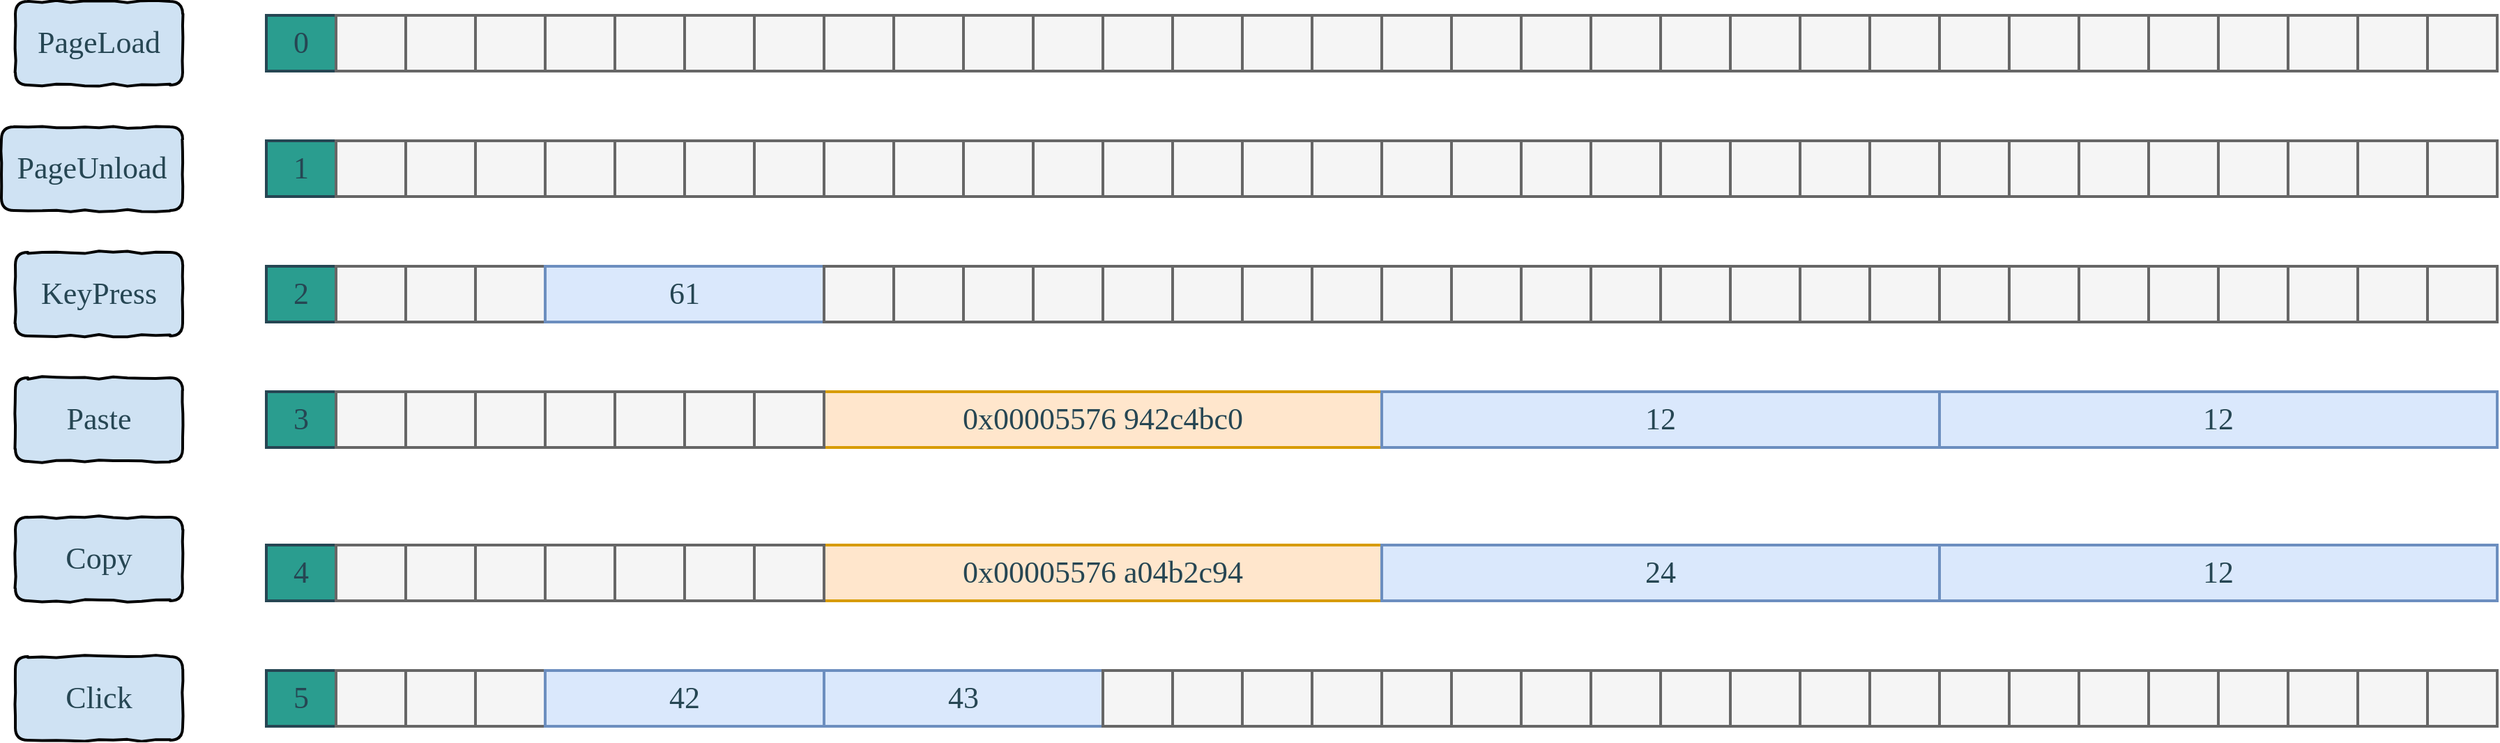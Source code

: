 <mxfile version="24.2.5" type="device">
  <diagram name="Page-1" id="XowFCG3Ka7jEHskfLVU-">
    <mxGraphModel dx="2049" dy="1193" grid="1" gridSize="10" guides="1" tooltips="1" connect="1" arrows="1" fold="1" page="1" pageScale="1" pageWidth="850" pageHeight="1100" math="0" shadow="0">
      <root>
        <mxCell id="0" />
        <mxCell id="1" parent="0" />
        <mxCell id="vUPf7nipqJu-CM0d_MJs-1" value="PageLoad" style="rounded=1;whiteSpace=wrap;html=1;shadow=0;strokeColor=default;strokeWidth=2;fontFamily=Ubuntu;fontSize=22;fontColor=#264653;fontStyle=0;fillColor=#CFE2F3;comic=1;" parent="1" vertex="1">
          <mxGeometry x="150" y="220" width="120" height="60" as="geometry" />
        </mxCell>
        <mxCell id="vUPf7nipqJu-CM0d_MJs-2" value="PageUnload" style="rounded=1;whiteSpace=wrap;html=1;shadow=0;strokeColor=default;strokeWidth=2;fontFamily=Ubuntu;fontSize=22;fontColor=#264653;fontStyle=0;fillColor=#CFE2F3;comic=1;" parent="1" vertex="1">
          <mxGeometry x="140" y="310" width="130" height="60" as="geometry" />
        </mxCell>
        <mxCell id="vUPf7nipqJu-CM0d_MJs-4" value="KeyPress" style="rounded=1;whiteSpace=wrap;html=1;shadow=0;strokeColor=default;strokeWidth=2;fontFamily=Ubuntu;fontSize=22;fontColor=#264653;fontStyle=0;fillColor=#CFE2F3;comic=1;" parent="1" vertex="1">
          <mxGeometry x="150" y="400" width="120" height="60" as="geometry" />
        </mxCell>
        <mxCell id="PiwZXt4cNnozb1wIIHgG-2" value="Click" style="rounded=1;whiteSpace=wrap;html=1;shadow=0;strokeColor=default;strokeWidth=2;fontFamily=Ubuntu;fontSize=22;fontColor=#264653;fontStyle=0;fillColor=#CFE2F3;comic=1;" parent="1" vertex="1">
          <mxGeometry x="150" y="690" width="120" height="60" as="geometry" />
        </mxCell>
        <mxCell id="PiwZXt4cNnozb1wIIHgG-8" value="" style="group" parent="1" vertex="1" connectable="0">
          <mxGeometry x="330" y="230" width="200" height="40" as="geometry" />
        </mxCell>
        <mxCell id="vUPf7nipqJu-CM0d_MJs-5" value="0" style="rounded=0;whiteSpace=wrap;html=1;shadow=0;strokeColor=#264653;strokeWidth=2;fontFamily=Ubuntu;fontSize=22;fontColor=#264653;fontStyle=0;fillColor=#2a9d8f;comic=0;" parent="PiwZXt4cNnozb1wIIHgG-8" vertex="1">
          <mxGeometry width="50" height="40" as="geometry" />
        </mxCell>
        <mxCell id="PiwZXt4cNnozb1wIIHgG-5" value="" style="rounded=0;whiteSpace=wrap;html=1;shadow=0;strokeColor=#666666;strokeWidth=2;fontFamily=Ubuntu;fontSize=22;fontColor=#333333;fontStyle=0;fillColor=#f5f5f5;comic=0;" parent="PiwZXt4cNnozb1wIIHgG-8" vertex="1">
          <mxGeometry x="50" width="50" height="40" as="geometry" />
        </mxCell>
        <mxCell id="PiwZXt4cNnozb1wIIHgG-6" value="" style="rounded=0;whiteSpace=wrap;html=1;shadow=0;strokeColor=#666666;strokeWidth=2;fontFamily=Ubuntu;fontSize=22;fontColor=#333333;fontStyle=0;fillColor=#f5f5f5;comic=0;" parent="PiwZXt4cNnozb1wIIHgG-8" vertex="1">
          <mxGeometry x="100" width="50" height="40" as="geometry" />
        </mxCell>
        <mxCell id="PiwZXt4cNnozb1wIIHgG-7" value="" style="rounded=0;whiteSpace=wrap;html=1;shadow=0;strokeColor=#666666;strokeWidth=2;fontFamily=Ubuntu;fontSize=22;fontColor=#333333;fontStyle=0;fillColor=#f5f5f5;comic=0;" parent="PiwZXt4cNnozb1wIIHgG-8" vertex="1">
          <mxGeometry x="150" width="50" height="40" as="geometry" />
        </mxCell>
        <mxCell id="PiwZXt4cNnozb1wIIHgG-10" value="" style="group" parent="1" vertex="1" connectable="0">
          <mxGeometry x="330" y="320" width="200" height="40" as="geometry" />
        </mxCell>
        <mxCell id="PiwZXt4cNnozb1wIIHgG-11" value="1" style="rounded=0;whiteSpace=wrap;html=1;shadow=0;strokeColor=#264653;strokeWidth=2;fontFamily=Ubuntu;fontSize=22;fontColor=#264653;fontStyle=0;fillColor=#2a9d8f;comic=0;" parent="PiwZXt4cNnozb1wIIHgG-10" vertex="1">
          <mxGeometry width="50" height="40" as="geometry" />
        </mxCell>
        <mxCell id="PiwZXt4cNnozb1wIIHgG-12" value="" style="rounded=0;whiteSpace=wrap;html=1;shadow=0;strokeColor=#666666;strokeWidth=2;fontFamily=Ubuntu;fontSize=22;fontColor=#333333;fontStyle=0;fillColor=#f5f5f5;comic=0;" parent="PiwZXt4cNnozb1wIIHgG-10" vertex="1">
          <mxGeometry x="50" width="50" height="40" as="geometry" />
        </mxCell>
        <mxCell id="PiwZXt4cNnozb1wIIHgG-13" value="" style="rounded=0;whiteSpace=wrap;html=1;shadow=0;strokeColor=#666666;strokeWidth=2;fontFamily=Ubuntu;fontSize=22;fontColor=#333333;fontStyle=0;fillColor=#f5f5f5;comic=0;" parent="PiwZXt4cNnozb1wIIHgG-10" vertex="1">
          <mxGeometry x="100" width="50" height="40" as="geometry" />
        </mxCell>
        <mxCell id="PiwZXt4cNnozb1wIIHgG-14" value="" style="rounded=0;whiteSpace=wrap;html=1;shadow=0;strokeColor=#666666;strokeWidth=2;fontFamily=Ubuntu;fontSize=22;fontColor=#333333;fontStyle=0;fillColor=#f5f5f5;comic=0;" parent="PiwZXt4cNnozb1wIIHgG-10" vertex="1">
          <mxGeometry x="150" width="50" height="40" as="geometry" />
        </mxCell>
        <mxCell id="PiwZXt4cNnozb1wIIHgG-15" value="" style="group" parent="1" vertex="1" connectable="0">
          <mxGeometry x="330" y="410" width="200" height="40" as="geometry" />
        </mxCell>
        <mxCell id="PiwZXt4cNnozb1wIIHgG-16" value="2" style="rounded=0;whiteSpace=wrap;html=1;shadow=0;strokeColor=#264653;strokeWidth=2;fontFamily=Ubuntu;fontSize=22;fontColor=#264653;fontStyle=0;fillColor=#2a9d8f;comic=0;" parent="PiwZXt4cNnozb1wIIHgG-15" vertex="1">
          <mxGeometry width="50" height="40" as="geometry" />
        </mxCell>
        <mxCell id="PiwZXt4cNnozb1wIIHgG-17" value="" style="rounded=0;whiteSpace=wrap;html=1;shadow=0;strokeColor=#666666;strokeWidth=2;fontFamily=Ubuntu;fontSize=22;fontColor=#333333;fontStyle=0;fillColor=#f5f5f5;comic=0;" parent="PiwZXt4cNnozb1wIIHgG-15" vertex="1">
          <mxGeometry x="50" width="50" height="40" as="geometry" />
        </mxCell>
        <mxCell id="PiwZXt4cNnozb1wIIHgG-18" value="" style="rounded=0;whiteSpace=wrap;html=1;shadow=0;strokeColor=#666666;strokeWidth=2;fontFamily=Ubuntu;fontSize=22;fontColor=#333333;fontStyle=0;fillColor=#f5f5f5;comic=0;" parent="PiwZXt4cNnozb1wIIHgG-15" vertex="1">
          <mxGeometry x="100" width="50" height="40" as="geometry" />
        </mxCell>
        <mxCell id="PiwZXt4cNnozb1wIIHgG-19" value="" style="rounded=0;whiteSpace=wrap;html=1;shadow=0;strokeColor=#666666;strokeWidth=2;fontFamily=Ubuntu;fontSize=22;fontColor=#333333;fontStyle=0;fillColor=#f5f5f5;comic=0;" parent="PiwZXt4cNnozb1wIIHgG-15" vertex="1">
          <mxGeometry x="150" width="50" height="40" as="geometry" />
        </mxCell>
        <mxCell id="PiwZXt4cNnozb1wIIHgG-41" value="" style="group" parent="1" vertex="1" connectable="0">
          <mxGeometry x="730" y="230" width="200" height="40" as="geometry" />
        </mxCell>
        <mxCell id="PiwZXt4cNnozb1wIIHgG-42" value="" style="rounded=0;whiteSpace=wrap;html=1;shadow=0;strokeColor=#666666;strokeWidth=2;fontFamily=Ubuntu;fontSize=22;fontColor=#333333;fontStyle=0;fillColor=#f5f5f5;comic=0;" parent="PiwZXt4cNnozb1wIIHgG-41" vertex="1">
          <mxGeometry x="50" width="50" height="40" as="geometry" />
        </mxCell>
        <mxCell id="PiwZXt4cNnozb1wIIHgG-43" value="" style="rounded=0;whiteSpace=wrap;html=1;shadow=0;strokeColor=#666666;strokeWidth=2;fontFamily=Ubuntu;fontSize=22;fontColor=#333333;fontStyle=0;fillColor=#f5f5f5;comic=0;" parent="PiwZXt4cNnozb1wIIHgG-41" vertex="1">
          <mxGeometry x="100" width="50" height="40" as="geometry" />
        </mxCell>
        <mxCell id="PiwZXt4cNnozb1wIIHgG-44" value="" style="rounded=0;whiteSpace=wrap;html=1;shadow=0;strokeColor=#666666;strokeWidth=2;fontFamily=Ubuntu;fontSize=22;fontColor=#333333;fontStyle=0;fillColor=#f5f5f5;comic=0;" parent="PiwZXt4cNnozb1wIIHgG-41" vertex="1">
          <mxGeometry x="150" width="50" height="40" as="geometry" />
        </mxCell>
        <mxCell id="PiwZXt4cNnozb1wIIHgG-45" value="" style="rounded=0;whiteSpace=wrap;html=1;shadow=0;strokeColor=#666666;strokeWidth=2;fontFamily=Ubuntu;fontSize=22;fontColor=#333333;fontStyle=0;fillColor=#f5f5f5;comic=0;" parent="PiwZXt4cNnozb1wIIHgG-41" vertex="1">
          <mxGeometry width="50" height="40" as="geometry" />
        </mxCell>
        <mxCell id="PiwZXt4cNnozb1wIIHgG-51" value="" style="group" parent="1" vertex="1" connectable="0">
          <mxGeometry x="730" y="320" width="200" height="40" as="geometry" />
        </mxCell>
        <mxCell id="PiwZXt4cNnozb1wIIHgG-52" value="" style="rounded=0;whiteSpace=wrap;html=1;shadow=0;strokeColor=#666666;strokeWidth=2;fontFamily=Ubuntu;fontSize=22;fontColor=#333333;fontStyle=0;fillColor=#f5f5f5;comic=0;" parent="PiwZXt4cNnozb1wIIHgG-51" vertex="1">
          <mxGeometry x="50" width="50" height="40" as="geometry" />
        </mxCell>
        <mxCell id="PiwZXt4cNnozb1wIIHgG-53" value="" style="rounded=0;whiteSpace=wrap;html=1;shadow=0;strokeColor=#666666;strokeWidth=2;fontFamily=Ubuntu;fontSize=22;fontColor=#333333;fontStyle=0;fillColor=#f5f5f5;comic=0;" parent="PiwZXt4cNnozb1wIIHgG-51" vertex="1">
          <mxGeometry x="100" width="50" height="40" as="geometry" />
        </mxCell>
        <mxCell id="PiwZXt4cNnozb1wIIHgG-54" value="" style="rounded=0;whiteSpace=wrap;html=1;shadow=0;strokeColor=#666666;strokeWidth=2;fontFamily=Ubuntu;fontSize=22;fontColor=#333333;fontStyle=0;fillColor=#f5f5f5;comic=0;" parent="PiwZXt4cNnozb1wIIHgG-51" vertex="1">
          <mxGeometry x="150" width="50" height="40" as="geometry" />
        </mxCell>
        <mxCell id="PiwZXt4cNnozb1wIIHgG-55" value="" style="rounded=0;whiteSpace=wrap;html=1;shadow=0;strokeColor=#666666;strokeWidth=2;fontFamily=Ubuntu;fontSize=22;fontColor=#333333;fontStyle=0;fillColor=#f5f5f5;comic=0;" parent="PiwZXt4cNnozb1wIIHgG-51" vertex="1">
          <mxGeometry width="50" height="40" as="geometry" />
        </mxCell>
        <mxCell id="PiwZXt4cNnozb1wIIHgG-73" value="" style="group" parent="1" vertex="1" connectable="0">
          <mxGeometry x="330" y="700" width="200" height="40" as="geometry" />
        </mxCell>
        <mxCell id="PiwZXt4cNnozb1wIIHgG-74" value="5" style="rounded=0;whiteSpace=wrap;html=1;shadow=0;strokeColor=#264653;strokeWidth=2;fontFamily=Ubuntu;fontSize=22;fontColor=#264653;fontStyle=0;fillColor=#2a9d8f;comic=0;" parent="PiwZXt4cNnozb1wIIHgG-73" vertex="1">
          <mxGeometry width="50" height="40" as="geometry" />
        </mxCell>
        <mxCell id="PiwZXt4cNnozb1wIIHgG-75" value="" style="rounded=0;whiteSpace=wrap;html=1;shadow=0;strokeColor=#666666;strokeWidth=2;fontFamily=Ubuntu;fontSize=22;fontColor=#333333;fontStyle=0;fillColor=#f5f5f5;comic=0;" parent="PiwZXt4cNnozb1wIIHgG-73" vertex="1">
          <mxGeometry x="50" width="50" height="40" as="geometry" />
        </mxCell>
        <mxCell id="PiwZXt4cNnozb1wIIHgG-76" value="" style="rounded=0;whiteSpace=wrap;html=1;shadow=0;strokeColor=#666666;strokeWidth=2;fontFamily=Ubuntu;fontSize=22;fontColor=#333333;fontStyle=0;fillColor=#f5f5f5;comic=0;" parent="PiwZXt4cNnozb1wIIHgG-73" vertex="1">
          <mxGeometry x="100" width="50" height="40" as="geometry" />
        </mxCell>
        <mxCell id="PiwZXt4cNnozb1wIIHgG-77" value="" style="rounded=0;whiteSpace=wrap;html=1;shadow=0;strokeColor=#666666;strokeWidth=2;fontFamily=Ubuntu;fontSize=22;fontColor=#333333;fontStyle=0;fillColor=#f5f5f5;comic=0;" parent="PiwZXt4cNnozb1wIIHgG-73" vertex="1">
          <mxGeometry x="150" width="50" height="40" as="geometry" />
        </mxCell>
        <mxCell id="PiwZXt4cNnozb1wIIHgG-95" value="61" style="rounded=0;whiteSpace=wrap;html=1;shadow=0;strokeColor=#6c8ebf;strokeWidth=2;fontFamily=Ubuntu;fontSize=22;fontColor=#264653;fontStyle=0;fillColor=#dae8fc;comic=0;" parent="1" vertex="1">
          <mxGeometry x="530" y="410" width="200" height="40" as="geometry" />
        </mxCell>
        <mxCell id="PiwZXt4cNnozb1wIIHgG-99" value="42" style="rounded=0;whiteSpace=wrap;html=1;shadow=0;strokeColor=#6c8ebf;strokeWidth=2;fontFamily=Ubuntu;fontSize=22;fontColor=#264653;fontStyle=0;fillColor=#dae8fc;comic=0;" parent="1" vertex="1">
          <mxGeometry x="530" y="700" width="200" height="40" as="geometry" />
        </mxCell>
        <mxCell id="PiwZXt4cNnozb1wIIHgG-101" value="43" style="rounded=0;whiteSpace=wrap;html=1;shadow=0;strokeColor=#6c8ebf;strokeWidth=2;fontFamily=Ubuntu;fontSize=22;fontColor=#264653;fontStyle=0;fillColor=#dae8fc;comic=0;" parent="1" vertex="1">
          <mxGeometry x="730" y="700" width="200" height="40" as="geometry" />
        </mxCell>
        <mxCell id="x3D--EsQKDo731koyJ-O-1" value="Paste" style="rounded=1;whiteSpace=wrap;html=1;shadow=0;strokeColor=default;strokeWidth=2;fontFamily=Ubuntu;fontSize=22;fontColor=#264653;fontStyle=0;fillColor=#CFE2F3;comic=1;" parent="1" vertex="1">
          <mxGeometry x="150" y="490" width="120" height="60" as="geometry" />
        </mxCell>
        <mxCell id="NgqLDLgxcCzB81dorVKN-1" value="" style="group" parent="1" vertex="1" connectable="0">
          <mxGeometry x="930" y="230" width="200" height="40" as="geometry" />
        </mxCell>
        <mxCell id="NgqLDLgxcCzB81dorVKN-2" value="" style="rounded=0;whiteSpace=wrap;html=1;shadow=0;strokeColor=#666666;strokeWidth=2;fontFamily=Ubuntu;fontSize=22;fontColor=#333333;fontStyle=0;fillColor=#f5f5f5;comic=0;" parent="NgqLDLgxcCzB81dorVKN-1" vertex="1">
          <mxGeometry x="50" width="50" height="40" as="geometry" />
        </mxCell>
        <mxCell id="NgqLDLgxcCzB81dorVKN-3" value="" style="rounded=0;whiteSpace=wrap;html=1;shadow=0;strokeColor=#666666;strokeWidth=2;fontFamily=Ubuntu;fontSize=22;fontColor=#333333;fontStyle=0;fillColor=#f5f5f5;comic=0;" parent="NgqLDLgxcCzB81dorVKN-1" vertex="1">
          <mxGeometry x="100" width="50" height="40" as="geometry" />
        </mxCell>
        <mxCell id="NgqLDLgxcCzB81dorVKN-4" value="" style="rounded=0;whiteSpace=wrap;html=1;shadow=0;strokeColor=#666666;strokeWidth=2;fontFamily=Ubuntu;fontSize=22;fontColor=#333333;fontStyle=0;fillColor=#f5f5f5;comic=0;" parent="NgqLDLgxcCzB81dorVKN-1" vertex="1">
          <mxGeometry x="150" width="50" height="40" as="geometry" />
        </mxCell>
        <mxCell id="NgqLDLgxcCzB81dorVKN-5" value="" style="rounded=0;whiteSpace=wrap;html=1;shadow=0;strokeColor=#666666;strokeWidth=2;fontFamily=Ubuntu;fontSize=22;fontColor=#333333;fontStyle=0;fillColor=#f5f5f5;comic=0;" parent="NgqLDLgxcCzB81dorVKN-1" vertex="1">
          <mxGeometry width="50" height="40" as="geometry" />
        </mxCell>
        <mxCell id="NgqLDLgxcCzB81dorVKN-6" value="" style="group" parent="1" vertex="1" connectable="0">
          <mxGeometry x="930" y="320" width="200" height="40" as="geometry" />
        </mxCell>
        <mxCell id="NgqLDLgxcCzB81dorVKN-7" value="" style="rounded=0;whiteSpace=wrap;html=1;shadow=0;strokeColor=#666666;strokeWidth=2;fontFamily=Ubuntu;fontSize=22;fontColor=#333333;fontStyle=0;fillColor=#f5f5f5;comic=0;" parent="NgqLDLgxcCzB81dorVKN-6" vertex="1">
          <mxGeometry x="50" width="50" height="40" as="geometry" />
        </mxCell>
        <mxCell id="NgqLDLgxcCzB81dorVKN-8" value="" style="rounded=0;whiteSpace=wrap;html=1;shadow=0;strokeColor=#666666;strokeWidth=2;fontFamily=Ubuntu;fontSize=22;fontColor=#333333;fontStyle=0;fillColor=#f5f5f5;comic=0;" parent="NgqLDLgxcCzB81dorVKN-6" vertex="1">
          <mxGeometry x="100" width="50" height="40" as="geometry" />
        </mxCell>
        <mxCell id="NgqLDLgxcCzB81dorVKN-9" value="" style="rounded=0;whiteSpace=wrap;html=1;shadow=0;strokeColor=#666666;strokeWidth=2;fontFamily=Ubuntu;fontSize=22;fontColor=#333333;fontStyle=0;fillColor=#f5f5f5;comic=0;" parent="NgqLDLgxcCzB81dorVKN-6" vertex="1">
          <mxGeometry x="150" width="50" height="40" as="geometry" />
        </mxCell>
        <mxCell id="NgqLDLgxcCzB81dorVKN-10" value="" style="rounded=0;whiteSpace=wrap;html=1;shadow=0;strokeColor=#666666;strokeWidth=2;fontFamily=Ubuntu;fontSize=22;fontColor=#333333;fontStyle=0;fillColor=#f5f5f5;comic=0;" parent="NgqLDLgxcCzB81dorVKN-6" vertex="1">
          <mxGeometry width="50" height="40" as="geometry" />
        </mxCell>
        <mxCell id="NgqLDLgxcCzB81dorVKN-11" value="" style="group" parent="1" vertex="1" connectable="0">
          <mxGeometry x="930" y="700" width="200" height="40" as="geometry" />
        </mxCell>
        <mxCell id="NgqLDLgxcCzB81dorVKN-12" value="" style="rounded=0;whiteSpace=wrap;html=1;shadow=0;strokeColor=#666666;strokeWidth=2;fontFamily=Ubuntu;fontSize=22;fontColor=#333333;fontStyle=0;fillColor=#f5f5f5;comic=0;" parent="NgqLDLgxcCzB81dorVKN-11" vertex="1">
          <mxGeometry x="50" width="50" height="40" as="geometry" />
        </mxCell>
        <mxCell id="NgqLDLgxcCzB81dorVKN-13" value="" style="rounded=0;whiteSpace=wrap;html=1;shadow=0;strokeColor=#666666;strokeWidth=2;fontFamily=Ubuntu;fontSize=22;fontColor=#333333;fontStyle=0;fillColor=#f5f5f5;comic=0;" parent="NgqLDLgxcCzB81dorVKN-11" vertex="1">
          <mxGeometry x="100" width="50" height="40" as="geometry" />
        </mxCell>
        <mxCell id="NgqLDLgxcCzB81dorVKN-14" value="" style="rounded=0;whiteSpace=wrap;html=1;shadow=0;strokeColor=#666666;strokeWidth=2;fontFamily=Ubuntu;fontSize=22;fontColor=#333333;fontStyle=0;fillColor=#f5f5f5;comic=0;" parent="NgqLDLgxcCzB81dorVKN-11" vertex="1">
          <mxGeometry x="150" width="50" height="40" as="geometry" />
        </mxCell>
        <mxCell id="NgqLDLgxcCzB81dorVKN-15" value="" style="rounded=0;whiteSpace=wrap;html=1;shadow=0;strokeColor=#666666;strokeWidth=2;fontFamily=Ubuntu;fontSize=22;fontColor=#333333;fontStyle=0;fillColor=#f5f5f5;comic=0;" parent="NgqLDLgxcCzB81dorVKN-11" vertex="1">
          <mxGeometry width="50" height="40" as="geometry" />
        </mxCell>
        <mxCell id="NgqLDLgxcCzB81dorVKN-22" value="" style="group" parent="1" vertex="1" connectable="0">
          <mxGeometry x="1130" y="410" width="400" height="40" as="geometry" />
        </mxCell>
        <mxCell id="NgqLDLgxcCzB81dorVKN-23" value="" style="group" parent="NgqLDLgxcCzB81dorVKN-22" vertex="1" connectable="0">
          <mxGeometry width="200" height="40" as="geometry" />
        </mxCell>
        <mxCell id="NgqLDLgxcCzB81dorVKN-24" value="" style="rounded=0;whiteSpace=wrap;html=1;shadow=0;strokeColor=#666666;strokeWidth=2;fontFamily=Ubuntu;fontSize=22;fontColor=#333333;fontStyle=0;fillColor=#f5f5f5;comic=0;" parent="NgqLDLgxcCzB81dorVKN-23" vertex="1">
          <mxGeometry x="50" width="50" height="40" as="geometry" />
        </mxCell>
        <mxCell id="NgqLDLgxcCzB81dorVKN-25" value="" style="rounded=0;whiteSpace=wrap;html=1;shadow=0;strokeColor=#666666;strokeWidth=2;fontFamily=Ubuntu;fontSize=22;fontColor=#333333;fontStyle=0;fillColor=#f5f5f5;comic=0;" parent="NgqLDLgxcCzB81dorVKN-23" vertex="1">
          <mxGeometry x="100" width="50" height="40" as="geometry" />
        </mxCell>
        <mxCell id="NgqLDLgxcCzB81dorVKN-26" value="" style="rounded=0;whiteSpace=wrap;html=1;shadow=0;strokeColor=#666666;strokeWidth=2;fontFamily=Ubuntu;fontSize=22;fontColor=#333333;fontStyle=0;fillColor=#f5f5f5;comic=0;" parent="NgqLDLgxcCzB81dorVKN-23" vertex="1">
          <mxGeometry x="150" width="50" height="40" as="geometry" />
        </mxCell>
        <mxCell id="NgqLDLgxcCzB81dorVKN-27" value="" style="rounded=0;whiteSpace=wrap;html=1;shadow=0;strokeColor=#666666;strokeWidth=2;fontFamily=Ubuntu;fontSize=22;fontColor=#333333;fontStyle=0;fillColor=#f5f5f5;comic=0;" parent="NgqLDLgxcCzB81dorVKN-23" vertex="1">
          <mxGeometry width="50" height="40" as="geometry" />
        </mxCell>
        <mxCell id="NgqLDLgxcCzB81dorVKN-28" value="" style="group" parent="NgqLDLgxcCzB81dorVKN-22" vertex="1" connectable="0">
          <mxGeometry x="200" width="200" height="40" as="geometry" />
        </mxCell>
        <mxCell id="NgqLDLgxcCzB81dorVKN-29" value="" style="rounded=0;whiteSpace=wrap;html=1;shadow=0;strokeColor=#666666;strokeWidth=2;fontFamily=Ubuntu;fontSize=22;fontColor=#333333;fontStyle=0;fillColor=#f5f5f5;comic=0;" parent="NgqLDLgxcCzB81dorVKN-28" vertex="1">
          <mxGeometry x="50" width="50" height="40" as="geometry" />
        </mxCell>
        <mxCell id="NgqLDLgxcCzB81dorVKN-30" value="" style="rounded=0;whiteSpace=wrap;html=1;shadow=0;strokeColor=#666666;strokeWidth=2;fontFamily=Ubuntu;fontSize=22;fontColor=#333333;fontStyle=0;fillColor=#f5f5f5;comic=0;" parent="NgqLDLgxcCzB81dorVKN-28" vertex="1">
          <mxGeometry x="100" width="50" height="40" as="geometry" />
        </mxCell>
        <mxCell id="NgqLDLgxcCzB81dorVKN-31" value="" style="rounded=0;whiteSpace=wrap;html=1;shadow=0;strokeColor=#666666;strokeWidth=2;fontFamily=Ubuntu;fontSize=22;fontColor=#333333;fontStyle=0;fillColor=#f5f5f5;comic=0;" parent="NgqLDLgxcCzB81dorVKN-28" vertex="1">
          <mxGeometry x="150" width="50" height="40" as="geometry" />
        </mxCell>
        <mxCell id="NgqLDLgxcCzB81dorVKN-32" value="" style="rounded=0;whiteSpace=wrap;html=1;shadow=0;strokeColor=#666666;strokeWidth=2;fontFamily=Ubuntu;fontSize=22;fontColor=#333333;fontStyle=0;fillColor=#f5f5f5;comic=0;" parent="NgqLDLgxcCzB81dorVKN-28" vertex="1">
          <mxGeometry width="50" height="40" as="geometry" />
        </mxCell>
        <mxCell id="NgqLDLgxcCzB81dorVKN-33" value="" style="group" parent="1" vertex="1" connectable="0">
          <mxGeometry x="1130" y="320" width="400" height="40" as="geometry" />
        </mxCell>
        <mxCell id="NgqLDLgxcCzB81dorVKN-34" value="" style="group" parent="NgqLDLgxcCzB81dorVKN-33" vertex="1" connectable="0">
          <mxGeometry width="200" height="40" as="geometry" />
        </mxCell>
        <mxCell id="NgqLDLgxcCzB81dorVKN-35" value="" style="rounded=0;whiteSpace=wrap;html=1;shadow=0;strokeColor=#666666;strokeWidth=2;fontFamily=Ubuntu;fontSize=22;fontColor=#333333;fontStyle=0;fillColor=#f5f5f5;comic=0;" parent="NgqLDLgxcCzB81dorVKN-34" vertex="1">
          <mxGeometry x="50" width="50" height="40" as="geometry" />
        </mxCell>
        <mxCell id="NgqLDLgxcCzB81dorVKN-36" value="" style="rounded=0;whiteSpace=wrap;html=1;shadow=0;strokeColor=#666666;strokeWidth=2;fontFamily=Ubuntu;fontSize=22;fontColor=#333333;fontStyle=0;fillColor=#f5f5f5;comic=0;" parent="NgqLDLgxcCzB81dorVKN-34" vertex="1">
          <mxGeometry x="100" width="50" height="40" as="geometry" />
        </mxCell>
        <mxCell id="NgqLDLgxcCzB81dorVKN-37" value="" style="rounded=0;whiteSpace=wrap;html=1;shadow=0;strokeColor=#666666;strokeWidth=2;fontFamily=Ubuntu;fontSize=22;fontColor=#333333;fontStyle=0;fillColor=#f5f5f5;comic=0;" parent="NgqLDLgxcCzB81dorVKN-34" vertex="1">
          <mxGeometry x="150" width="50" height="40" as="geometry" />
        </mxCell>
        <mxCell id="NgqLDLgxcCzB81dorVKN-38" value="" style="rounded=0;whiteSpace=wrap;html=1;shadow=0;strokeColor=#666666;strokeWidth=2;fontFamily=Ubuntu;fontSize=22;fontColor=#333333;fontStyle=0;fillColor=#f5f5f5;comic=0;" parent="NgqLDLgxcCzB81dorVKN-34" vertex="1">
          <mxGeometry width="50" height="40" as="geometry" />
        </mxCell>
        <mxCell id="NgqLDLgxcCzB81dorVKN-39" value="" style="group" parent="NgqLDLgxcCzB81dorVKN-33" vertex="1" connectable="0">
          <mxGeometry x="200" width="200" height="40" as="geometry" />
        </mxCell>
        <mxCell id="NgqLDLgxcCzB81dorVKN-40" value="" style="rounded=0;whiteSpace=wrap;html=1;shadow=0;strokeColor=#666666;strokeWidth=2;fontFamily=Ubuntu;fontSize=22;fontColor=#333333;fontStyle=0;fillColor=#f5f5f5;comic=0;" parent="NgqLDLgxcCzB81dorVKN-39" vertex="1">
          <mxGeometry x="50" width="50" height="40" as="geometry" />
        </mxCell>
        <mxCell id="NgqLDLgxcCzB81dorVKN-41" value="" style="rounded=0;whiteSpace=wrap;html=1;shadow=0;strokeColor=#666666;strokeWidth=2;fontFamily=Ubuntu;fontSize=22;fontColor=#333333;fontStyle=0;fillColor=#f5f5f5;comic=0;" parent="NgqLDLgxcCzB81dorVKN-39" vertex="1">
          <mxGeometry x="100" width="50" height="40" as="geometry" />
        </mxCell>
        <mxCell id="NgqLDLgxcCzB81dorVKN-42" value="" style="rounded=0;whiteSpace=wrap;html=1;shadow=0;strokeColor=#666666;strokeWidth=2;fontFamily=Ubuntu;fontSize=22;fontColor=#333333;fontStyle=0;fillColor=#f5f5f5;comic=0;" parent="NgqLDLgxcCzB81dorVKN-39" vertex="1">
          <mxGeometry x="150" width="50" height="40" as="geometry" />
        </mxCell>
        <mxCell id="NgqLDLgxcCzB81dorVKN-43" value="" style="rounded=0;whiteSpace=wrap;html=1;shadow=0;strokeColor=#666666;strokeWidth=2;fontFamily=Ubuntu;fontSize=22;fontColor=#333333;fontStyle=0;fillColor=#f5f5f5;comic=0;" parent="NgqLDLgxcCzB81dorVKN-39" vertex="1">
          <mxGeometry width="50" height="40" as="geometry" />
        </mxCell>
        <mxCell id="NgqLDLgxcCzB81dorVKN-44" value="" style="group" parent="1" vertex="1" connectable="0">
          <mxGeometry x="1130" y="230" width="400" height="40" as="geometry" />
        </mxCell>
        <mxCell id="NgqLDLgxcCzB81dorVKN-45" value="" style="group" parent="NgqLDLgxcCzB81dorVKN-44" vertex="1" connectable="0">
          <mxGeometry width="200" height="40" as="geometry" />
        </mxCell>
        <mxCell id="NgqLDLgxcCzB81dorVKN-46" value="" style="rounded=0;whiteSpace=wrap;html=1;shadow=0;strokeColor=#666666;strokeWidth=2;fontFamily=Ubuntu;fontSize=22;fontColor=#333333;fontStyle=0;fillColor=#f5f5f5;comic=0;" parent="NgqLDLgxcCzB81dorVKN-45" vertex="1">
          <mxGeometry x="50" width="50" height="40" as="geometry" />
        </mxCell>
        <mxCell id="NgqLDLgxcCzB81dorVKN-47" value="" style="rounded=0;whiteSpace=wrap;html=1;shadow=0;strokeColor=#666666;strokeWidth=2;fontFamily=Ubuntu;fontSize=22;fontColor=#333333;fontStyle=0;fillColor=#f5f5f5;comic=0;" parent="NgqLDLgxcCzB81dorVKN-45" vertex="1">
          <mxGeometry x="100" width="50" height="40" as="geometry" />
        </mxCell>
        <mxCell id="NgqLDLgxcCzB81dorVKN-48" value="" style="rounded=0;whiteSpace=wrap;html=1;shadow=0;strokeColor=#666666;strokeWidth=2;fontFamily=Ubuntu;fontSize=22;fontColor=#333333;fontStyle=0;fillColor=#f5f5f5;comic=0;" parent="NgqLDLgxcCzB81dorVKN-45" vertex="1">
          <mxGeometry x="150" width="50" height="40" as="geometry" />
        </mxCell>
        <mxCell id="NgqLDLgxcCzB81dorVKN-49" value="" style="rounded=0;whiteSpace=wrap;html=1;shadow=0;strokeColor=#666666;strokeWidth=2;fontFamily=Ubuntu;fontSize=22;fontColor=#333333;fontStyle=0;fillColor=#f5f5f5;comic=0;" parent="NgqLDLgxcCzB81dorVKN-45" vertex="1">
          <mxGeometry width="50" height="40" as="geometry" />
        </mxCell>
        <mxCell id="NgqLDLgxcCzB81dorVKN-50" value="" style="group" parent="NgqLDLgxcCzB81dorVKN-44" vertex="1" connectable="0">
          <mxGeometry x="200" width="200" height="40" as="geometry" />
        </mxCell>
        <mxCell id="NgqLDLgxcCzB81dorVKN-51" value="" style="rounded=0;whiteSpace=wrap;html=1;shadow=0;strokeColor=#666666;strokeWidth=2;fontFamily=Ubuntu;fontSize=22;fontColor=#333333;fontStyle=0;fillColor=#f5f5f5;comic=0;" parent="NgqLDLgxcCzB81dorVKN-50" vertex="1">
          <mxGeometry x="50" width="50" height="40" as="geometry" />
        </mxCell>
        <mxCell id="NgqLDLgxcCzB81dorVKN-52" value="" style="rounded=0;whiteSpace=wrap;html=1;shadow=0;strokeColor=#666666;strokeWidth=2;fontFamily=Ubuntu;fontSize=22;fontColor=#333333;fontStyle=0;fillColor=#f5f5f5;comic=0;" parent="NgqLDLgxcCzB81dorVKN-50" vertex="1">
          <mxGeometry x="100" width="50" height="40" as="geometry" />
        </mxCell>
        <mxCell id="NgqLDLgxcCzB81dorVKN-53" value="" style="rounded=0;whiteSpace=wrap;html=1;shadow=0;strokeColor=#666666;strokeWidth=2;fontFamily=Ubuntu;fontSize=22;fontColor=#333333;fontStyle=0;fillColor=#f5f5f5;comic=0;" parent="NgqLDLgxcCzB81dorVKN-50" vertex="1">
          <mxGeometry x="150" width="50" height="40" as="geometry" />
        </mxCell>
        <mxCell id="NgqLDLgxcCzB81dorVKN-54" value="" style="rounded=0;whiteSpace=wrap;html=1;shadow=0;strokeColor=#666666;strokeWidth=2;fontFamily=Ubuntu;fontSize=22;fontColor=#333333;fontStyle=0;fillColor=#f5f5f5;comic=0;" parent="NgqLDLgxcCzB81dorVKN-50" vertex="1">
          <mxGeometry width="50" height="40" as="geometry" />
        </mxCell>
        <mxCell id="NgqLDLgxcCzB81dorVKN-55" value="" style="group" parent="1" vertex="1" connectable="0">
          <mxGeometry x="1130" y="700" width="400" height="40" as="geometry" />
        </mxCell>
        <mxCell id="NgqLDLgxcCzB81dorVKN-56" value="" style="group" parent="NgqLDLgxcCzB81dorVKN-55" vertex="1" connectable="0">
          <mxGeometry width="200" height="40" as="geometry" />
        </mxCell>
        <mxCell id="NgqLDLgxcCzB81dorVKN-57" value="" style="rounded=0;whiteSpace=wrap;html=1;shadow=0;strokeColor=#666666;strokeWidth=2;fontFamily=Ubuntu;fontSize=22;fontColor=#333333;fontStyle=0;fillColor=#f5f5f5;comic=0;" parent="NgqLDLgxcCzB81dorVKN-56" vertex="1">
          <mxGeometry x="50" width="50" height="40" as="geometry" />
        </mxCell>
        <mxCell id="NgqLDLgxcCzB81dorVKN-58" value="" style="rounded=0;whiteSpace=wrap;html=1;shadow=0;strokeColor=#666666;strokeWidth=2;fontFamily=Ubuntu;fontSize=22;fontColor=#333333;fontStyle=0;fillColor=#f5f5f5;comic=0;" parent="NgqLDLgxcCzB81dorVKN-56" vertex="1">
          <mxGeometry x="100" width="50" height="40" as="geometry" />
        </mxCell>
        <mxCell id="NgqLDLgxcCzB81dorVKN-59" value="" style="rounded=0;whiteSpace=wrap;html=1;shadow=0;strokeColor=#666666;strokeWidth=2;fontFamily=Ubuntu;fontSize=22;fontColor=#333333;fontStyle=0;fillColor=#f5f5f5;comic=0;" parent="NgqLDLgxcCzB81dorVKN-56" vertex="1">
          <mxGeometry x="150" width="50" height="40" as="geometry" />
        </mxCell>
        <mxCell id="NgqLDLgxcCzB81dorVKN-60" value="" style="rounded=0;whiteSpace=wrap;html=1;shadow=0;strokeColor=#666666;strokeWidth=2;fontFamily=Ubuntu;fontSize=22;fontColor=#333333;fontStyle=0;fillColor=#f5f5f5;comic=0;" parent="NgqLDLgxcCzB81dorVKN-56" vertex="1">
          <mxGeometry width="50" height="40" as="geometry" />
        </mxCell>
        <mxCell id="NgqLDLgxcCzB81dorVKN-61" value="" style="group" parent="NgqLDLgxcCzB81dorVKN-55" vertex="1" connectable="0">
          <mxGeometry x="200" width="200" height="40" as="geometry" />
        </mxCell>
        <mxCell id="NgqLDLgxcCzB81dorVKN-62" value="" style="rounded=0;whiteSpace=wrap;html=1;shadow=0;strokeColor=#666666;strokeWidth=2;fontFamily=Ubuntu;fontSize=22;fontColor=#333333;fontStyle=0;fillColor=#f5f5f5;comic=0;" parent="NgqLDLgxcCzB81dorVKN-61" vertex="1">
          <mxGeometry x="50" width="50" height="40" as="geometry" />
        </mxCell>
        <mxCell id="NgqLDLgxcCzB81dorVKN-63" value="" style="rounded=0;whiteSpace=wrap;html=1;shadow=0;strokeColor=#666666;strokeWidth=2;fontFamily=Ubuntu;fontSize=22;fontColor=#333333;fontStyle=0;fillColor=#f5f5f5;comic=0;" parent="NgqLDLgxcCzB81dorVKN-61" vertex="1">
          <mxGeometry x="100" width="50" height="40" as="geometry" />
        </mxCell>
        <mxCell id="NgqLDLgxcCzB81dorVKN-64" value="" style="rounded=0;whiteSpace=wrap;html=1;shadow=0;strokeColor=#666666;strokeWidth=2;fontFamily=Ubuntu;fontSize=22;fontColor=#333333;fontStyle=0;fillColor=#f5f5f5;comic=0;" parent="NgqLDLgxcCzB81dorVKN-61" vertex="1">
          <mxGeometry x="150" width="50" height="40" as="geometry" />
        </mxCell>
        <mxCell id="NgqLDLgxcCzB81dorVKN-65" value="" style="rounded=0;whiteSpace=wrap;html=1;shadow=0;strokeColor=#666666;strokeWidth=2;fontFamily=Ubuntu;fontSize=22;fontColor=#333333;fontStyle=0;fillColor=#f5f5f5;comic=0;" parent="NgqLDLgxcCzB81dorVKN-61" vertex="1">
          <mxGeometry width="50" height="40" as="geometry" />
        </mxCell>
        <mxCell id="PiwZXt4cNnozb1wIIHgG-33" value="" style="rounded=0;whiteSpace=wrap;html=1;shadow=0;strokeColor=#666666;strokeWidth=2;fontFamily=Ubuntu;fontSize=22;fontColor=#333333;fontStyle=0;fillColor=#f5f5f5;comic=0;" parent="1" vertex="1">
          <mxGeometry x="580" y="230" width="50" height="40" as="geometry" />
        </mxCell>
        <mxCell id="PiwZXt4cNnozb1wIIHgG-34" value="" style="rounded=0;whiteSpace=wrap;html=1;shadow=0;strokeColor=#666666;strokeWidth=2;fontFamily=Ubuntu;fontSize=22;fontColor=#333333;fontStyle=0;fillColor=#f5f5f5;comic=0;" parent="1" vertex="1">
          <mxGeometry x="630" y="230" width="50" height="40" as="geometry" />
        </mxCell>
        <mxCell id="PiwZXt4cNnozb1wIIHgG-35" value="" style="rounded=0;whiteSpace=wrap;html=1;shadow=0;strokeColor=#666666;strokeWidth=2;fontFamily=Ubuntu;fontSize=22;fontColor=#333333;fontStyle=0;fillColor=#f5f5f5;comic=0;" parent="1" vertex="1">
          <mxGeometry x="680" y="230" width="50" height="40" as="geometry" />
        </mxCell>
        <mxCell id="PiwZXt4cNnozb1wIIHgG-40" value="" style="rounded=0;whiteSpace=wrap;html=1;shadow=0;strokeColor=#666666;strokeWidth=2;fontFamily=Ubuntu;fontSize=22;fontColor=#333333;fontStyle=0;fillColor=#f5f5f5;comic=0;" parent="1" vertex="1">
          <mxGeometry x="530" y="230" width="50" height="40" as="geometry" />
        </mxCell>
        <mxCell id="PiwZXt4cNnozb1wIIHgG-47" value="" style="rounded=0;whiteSpace=wrap;html=1;shadow=0;strokeColor=#666666;strokeWidth=2;fontFamily=Ubuntu;fontSize=22;fontColor=#333333;fontStyle=0;fillColor=#f5f5f5;comic=0;" parent="1" vertex="1">
          <mxGeometry x="580" y="320" width="50" height="40" as="geometry" />
        </mxCell>
        <mxCell id="PiwZXt4cNnozb1wIIHgG-48" value="" style="rounded=0;whiteSpace=wrap;html=1;shadow=0;strokeColor=#666666;strokeWidth=2;fontFamily=Ubuntu;fontSize=22;fontColor=#333333;fontStyle=0;fillColor=#f5f5f5;comic=0;" parent="1" vertex="1">
          <mxGeometry x="630" y="320" width="50" height="40" as="geometry" />
        </mxCell>
        <mxCell id="PiwZXt4cNnozb1wIIHgG-49" value="" style="rounded=0;whiteSpace=wrap;html=1;shadow=0;strokeColor=#666666;strokeWidth=2;fontFamily=Ubuntu;fontSize=22;fontColor=#333333;fontStyle=0;fillColor=#f5f5f5;comic=0;" parent="1" vertex="1">
          <mxGeometry x="680" y="320" width="50" height="40" as="geometry" />
        </mxCell>
        <mxCell id="PiwZXt4cNnozb1wIIHgG-50" value="" style="rounded=0;whiteSpace=wrap;html=1;shadow=0;strokeColor=#666666;strokeWidth=2;fontFamily=Ubuntu;fontSize=22;fontColor=#333333;fontStyle=0;fillColor=#f5f5f5;comic=0;" parent="1" vertex="1">
          <mxGeometry x="530" y="320" width="50" height="40" as="geometry" />
        </mxCell>
        <mxCell id="PiwZXt4cNnozb1wIIHgG-56" value="" style="group;fillColor=#f5f5f5;fontColor=#333333;strokeColor=#666666;" parent="1" vertex="1" connectable="0">
          <mxGeometry x="730" y="410" width="200" height="40" as="geometry" />
        </mxCell>
        <mxCell id="PiwZXt4cNnozb1wIIHgG-57" value="" style="rounded=0;whiteSpace=wrap;html=1;shadow=0;strokeColor=#666666;strokeWidth=2;fontFamily=Ubuntu;fontSize=22;fontColor=#333333;fontStyle=0;fillColor=#f5f5f5;comic=0;" parent="PiwZXt4cNnozb1wIIHgG-56" vertex="1">
          <mxGeometry x="50" width="50" height="40" as="geometry" />
        </mxCell>
        <mxCell id="PiwZXt4cNnozb1wIIHgG-58" value="" style="rounded=0;whiteSpace=wrap;html=1;shadow=0;strokeColor=#666666;strokeWidth=2;fontFamily=Ubuntu;fontSize=22;fontColor=#333333;fontStyle=0;fillColor=#f5f5f5;comic=0;" parent="PiwZXt4cNnozb1wIIHgG-56" vertex="1">
          <mxGeometry x="100" width="50" height="40" as="geometry" />
        </mxCell>
        <mxCell id="PiwZXt4cNnozb1wIIHgG-59" value="" style="rounded=0;whiteSpace=wrap;html=1;shadow=0;strokeColor=#666666;strokeWidth=2;fontFamily=Ubuntu;fontSize=22;fontColor=#333333;fontStyle=0;fillColor=#f5f5f5;comic=0;" parent="PiwZXt4cNnozb1wIIHgG-56" vertex="1">
          <mxGeometry x="150" width="50" height="40" as="geometry" />
        </mxCell>
        <mxCell id="PiwZXt4cNnozb1wIIHgG-60" value="" style="rounded=0;whiteSpace=wrap;html=1;shadow=0;strokeColor=#666666;strokeWidth=2;fontFamily=Ubuntu;fontSize=22;fontColor=#333333;fontStyle=0;fillColor=#f5f5f5;comic=0;" parent="PiwZXt4cNnozb1wIIHgG-56" vertex="1">
          <mxGeometry width="50" height="40" as="geometry" />
        </mxCell>
        <mxCell id="NgqLDLgxcCzB81dorVKN-16" value="" style="group" parent="1" vertex="1" connectable="0">
          <mxGeometry x="930" y="410" width="200" height="40" as="geometry" />
        </mxCell>
        <mxCell id="NgqLDLgxcCzB81dorVKN-17" value="" style="rounded=0;whiteSpace=wrap;html=1;shadow=0;strokeColor=#666666;strokeWidth=2;fontFamily=Ubuntu;fontSize=22;fontColor=#333333;fontStyle=0;fillColor=#f5f5f5;comic=0;" parent="NgqLDLgxcCzB81dorVKN-16" vertex="1">
          <mxGeometry x="50" width="50" height="40" as="geometry" />
        </mxCell>
        <mxCell id="NgqLDLgxcCzB81dorVKN-18" value="" style="rounded=0;whiteSpace=wrap;html=1;shadow=0;strokeColor=#666666;strokeWidth=2;fontFamily=Ubuntu;fontSize=22;fontColor=#333333;fontStyle=0;fillColor=#f5f5f5;comic=0;" parent="NgqLDLgxcCzB81dorVKN-16" vertex="1">
          <mxGeometry x="100" width="50" height="40" as="geometry" />
        </mxCell>
        <mxCell id="NgqLDLgxcCzB81dorVKN-19" value="" style="rounded=0;whiteSpace=wrap;html=1;shadow=0;strokeColor=#666666;strokeWidth=2;fontFamily=Ubuntu;fontSize=22;fontColor=#333333;fontStyle=0;fillColor=#f5f5f5;comic=0;" parent="NgqLDLgxcCzB81dorVKN-16" vertex="1">
          <mxGeometry x="150" width="50" height="40" as="geometry" />
        </mxCell>
        <mxCell id="NgqLDLgxcCzB81dorVKN-20" value="" style="rounded=0;whiteSpace=wrap;html=1;shadow=0;strokeColor=#666666;strokeWidth=2;fontFamily=Ubuntu;fontSize=22;fontColor=#333333;fontStyle=0;fillColor=#f5f5f5;comic=0;" parent="NgqLDLgxcCzB81dorVKN-16" vertex="1">
          <mxGeometry width="50" height="40" as="geometry" />
        </mxCell>
        <mxCell id="NgqLDLgxcCzB81dorVKN-100" value="12" style="rounded=0;whiteSpace=wrap;html=1;shadow=0;strokeColor=#6c8ebf;strokeWidth=2;fontFamily=Ubuntu;fontSize=22;fontColor=#264653;fontStyle=0;fillColor=#dae8fc;comic=0;" parent="1" vertex="1">
          <mxGeometry x="1530" y="500" width="400" height="40" as="geometry" />
        </mxCell>
        <mxCell id="NgqLDLgxcCzB81dorVKN-102" value="0x00005576 942c4bc0" style="rounded=0;whiteSpace=wrap;html=1;shadow=0;strokeColor=#d79b00;strokeWidth=2;fontFamily=Ubuntu;fontSize=22;fontColor=#264653;fontStyle=0;fillColor=#ffe6cc;comic=0;" parent="1" vertex="1">
          <mxGeometry x="730" y="500" width="400" height="40" as="geometry" />
        </mxCell>
        <mxCell id="NgqLDLgxcCzB81dorVKN-101" value="12" style="rounded=0;whiteSpace=wrap;html=1;shadow=0;strokeColor=#6c8ebf;strokeWidth=2;fontFamily=Ubuntu;fontSize=22;fontColor=#264653;fontStyle=0;fillColor=#dae8fc;comic=0;" parent="1" vertex="1">
          <mxGeometry x="1130" y="500" width="400" height="40" as="geometry" />
        </mxCell>
        <mxCell id="EGDx3WqkRl2FaNsYt4uz-1" value="Copy" style="rounded=1;whiteSpace=wrap;html=1;shadow=0;strokeColor=default;strokeWidth=2;fontFamily=Ubuntu;fontSize=22;fontColor=#264653;fontStyle=0;fillColor=#CFE2F3;comic=1;" vertex="1" parent="1">
          <mxGeometry x="150" y="590" width="120" height="60" as="geometry" />
        </mxCell>
        <mxCell id="EGDx3WqkRl2FaNsYt4uz-22" value="0x00005576 a04b2c94" style="rounded=0;whiteSpace=wrap;html=1;shadow=0;strokeColor=#d79b00;strokeWidth=2;fontFamily=Ubuntu;fontSize=22;fontColor=#264653;fontStyle=0;fillColor=#ffe6cc;comic=0;" vertex="1" parent="1">
          <mxGeometry x="730" y="610" width="400" height="40" as="geometry" />
        </mxCell>
        <mxCell id="EGDx3WqkRl2FaNsYt4uz-23" value="" style="group" vertex="1" connectable="0" parent="1">
          <mxGeometry x="330" y="500" width="200" height="40" as="geometry" />
        </mxCell>
        <mxCell id="EGDx3WqkRl2FaNsYt4uz-24" value="3" style="rounded=0;whiteSpace=wrap;html=1;shadow=0;strokeColor=#264653;strokeWidth=2;fontFamily=Ubuntu;fontSize=22;fontColor=#264653;fontStyle=0;fillColor=#2a9d8f;comic=0;" vertex="1" parent="EGDx3WqkRl2FaNsYt4uz-23">
          <mxGeometry width="50" height="40" as="geometry" />
        </mxCell>
        <mxCell id="EGDx3WqkRl2FaNsYt4uz-25" value="" style="rounded=0;whiteSpace=wrap;html=1;shadow=0;strokeColor=#666666;strokeWidth=2;fontFamily=Ubuntu;fontSize=22;fontColor=#333333;fontStyle=0;fillColor=#f5f5f5;comic=0;" vertex="1" parent="EGDx3WqkRl2FaNsYt4uz-23">
          <mxGeometry x="50" width="50" height="40" as="geometry" />
        </mxCell>
        <mxCell id="EGDx3WqkRl2FaNsYt4uz-26" value="" style="rounded=0;whiteSpace=wrap;html=1;shadow=0;strokeColor=#666666;strokeWidth=2;fontFamily=Ubuntu;fontSize=22;fontColor=#333333;fontStyle=0;fillColor=#f5f5f5;comic=0;" vertex="1" parent="EGDx3WqkRl2FaNsYt4uz-23">
          <mxGeometry x="100" width="50" height="40" as="geometry" />
        </mxCell>
        <mxCell id="EGDx3WqkRl2FaNsYt4uz-27" value="" style="rounded=0;whiteSpace=wrap;html=1;shadow=0;strokeColor=#666666;strokeWidth=2;fontFamily=Ubuntu;fontSize=22;fontColor=#333333;fontStyle=0;fillColor=#f5f5f5;comic=0;" vertex="1" parent="EGDx3WqkRl2FaNsYt4uz-23">
          <mxGeometry x="150" width="50" height="40" as="geometry" />
        </mxCell>
        <mxCell id="EGDx3WqkRl2FaNsYt4uz-28" value="" style="group" vertex="1" connectable="0" parent="1">
          <mxGeometry x="530" y="500" width="200" height="40" as="geometry" />
        </mxCell>
        <mxCell id="EGDx3WqkRl2FaNsYt4uz-29" value="" style="rounded=0;whiteSpace=wrap;html=1;shadow=0;strokeColor=#666666;strokeWidth=2;fontFamily=Ubuntu;fontSize=22;fontColor=#333333;fontStyle=0;fillColor=#f5f5f5;comic=0;" vertex="1" parent="EGDx3WqkRl2FaNsYt4uz-28">
          <mxGeometry x="50" width="50" height="40" as="geometry" />
        </mxCell>
        <mxCell id="EGDx3WqkRl2FaNsYt4uz-30" value="" style="rounded=0;whiteSpace=wrap;html=1;shadow=0;strokeColor=#666666;strokeWidth=2;fontFamily=Ubuntu;fontSize=22;fontColor=#333333;fontStyle=0;fillColor=#f5f5f5;comic=0;" vertex="1" parent="EGDx3WqkRl2FaNsYt4uz-28">
          <mxGeometry x="100" width="50" height="40" as="geometry" />
        </mxCell>
        <mxCell id="EGDx3WqkRl2FaNsYt4uz-31" value="" style="rounded=0;whiteSpace=wrap;html=1;shadow=0;strokeColor=#666666;strokeWidth=2;fontFamily=Ubuntu;fontSize=22;fontColor=#333333;fontStyle=0;fillColor=#f5f5f5;comic=0;" vertex="1" parent="EGDx3WqkRl2FaNsYt4uz-28">
          <mxGeometry x="150" width="50" height="40" as="geometry" />
        </mxCell>
        <mxCell id="EGDx3WqkRl2FaNsYt4uz-32" value="" style="rounded=0;whiteSpace=wrap;html=1;shadow=0;strokeColor=#666666;strokeWidth=2;fontFamily=Ubuntu;fontSize=22;fontColor=#333333;fontStyle=0;fillColor=#f5f5f5;comic=0;" vertex="1" parent="EGDx3WqkRl2FaNsYt4uz-28">
          <mxGeometry width="50" height="40" as="geometry" />
        </mxCell>
        <mxCell id="EGDx3WqkRl2FaNsYt4uz-39" value="" style="group" vertex="1" connectable="0" parent="1">
          <mxGeometry x="1530" y="410" width="400" height="40" as="geometry" />
        </mxCell>
        <mxCell id="EGDx3WqkRl2FaNsYt4uz-40" value="" style="group" vertex="1" connectable="0" parent="EGDx3WqkRl2FaNsYt4uz-39">
          <mxGeometry width="200" height="40" as="geometry" />
        </mxCell>
        <mxCell id="EGDx3WqkRl2FaNsYt4uz-41" value="" style="rounded=0;whiteSpace=wrap;html=1;shadow=0;strokeColor=#666666;strokeWidth=2;fontFamily=Ubuntu;fontSize=22;fontColor=#333333;fontStyle=0;fillColor=#f5f5f5;comic=0;" vertex="1" parent="EGDx3WqkRl2FaNsYt4uz-40">
          <mxGeometry x="50" width="50" height="40" as="geometry" />
        </mxCell>
        <mxCell id="EGDx3WqkRl2FaNsYt4uz-42" value="" style="rounded=0;whiteSpace=wrap;html=1;shadow=0;strokeColor=#666666;strokeWidth=2;fontFamily=Ubuntu;fontSize=22;fontColor=#333333;fontStyle=0;fillColor=#f5f5f5;comic=0;" vertex="1" parent="EGDx3WqkRl2FaNsYt4uz-40">
          <mxGeometry x="100" width="50" height="40" as="geometry" />
        </mxCell>
        <mxCell id="EGDx3WqkRl2FaNsYt4uz-43" value="" style="rounded=0;whiteSpace=wrap;html=1;shadow=0;strokeColor=#666666;strokeWidth=2;fontFamily=Ubuntu;fontSize=22;fontColor=#333333;fontStyle=0;fillColor=#f5f5f5;comic=0;" vertex="1" parent="EGDx3WqkRl2FaNsYt4uz-40">
          <mxGeometry x="150" width="50" height="40" as="geometry" />
        </mxCell>
        <mxCell id="EGDx3WqkRl2FaNsYt4uz-44" value="" style="rounded=0;whiteSpace=wrap;html=1;shadow=0;strokeColor=#666666;strokeWidth=2;fontFamily=Ubuntu;fontSize=22;fontColor=#333333;fontStyle=0;fillColor=#f5f5f5;comic=0;" vertex="1" parent="EGDx3WqkRl2FaNsYt4uz-40">
          <mxGeometry width="50" height="40" as="geometry" />
        </mxCell>
        <mxCell id="EGDx3WqkRl2FaNsYt4uz-45" value="" style="group" vertex="1" connectable="0" parent="EGDx3WqkRl2FaNsYt4uz-39">
          <mxGeometry x="200" width="200" height="40" as="geometry" />
        </mxCell>
        <mxCell id="EGDx3WqkRl2FaNsYt4uz-46" value="" style="rounded=0;whiteSpace=wrap;html=1;shadow=0;strokeColor=#666666;strokeWidth=2;fontFamily=Ubuntu;fontSize=22;fontColor=#333333;fontStyle=0;fillColor=#f5f5f5;comic=0;" vertex="1" parent="EGDx3WqkRl2FaNsYt4uz-45">
          <mxGeometry x="50" width="50" height="40" as="geometry" />
        </mxCell>
        <mxCell id="EGDx3WqkRl2FaNsYt4uz-47" value="" style="rounded=0;whiteSpace=wrap;html=1;shadow=0;strokeColor=#666666;strokeWidth=2;fontFamily=Ubuntu;fontSize=22;fontColor=#333333;fontStyle=0;fillColor=#f5f5f5;comic=0;" vertex="1" parent="EGDx3WqkRl2FaNsYt4uz-45">
          <mxGeometry x="100" width="50" height="40" as="geometry" />
        </mxCell>
        <mxCell id="EGDx3WqkRl2FaNsYt4uz-48" value="" style="rounded=0;whiteSpace=wrap;html=1;shadow=0;strokeColor=#666666;strokeWidth=2;fontFamily=Ubuntu;fontSize=22;fontColor=#333333;fontStyle=0;fillColor=#f5f5f5;comic=0;" vertex="1" parent="EGDx3WqkRl2FaNsYt4uz-45">
          <mxGeometry x="150" width="50" height="40" as="geometry" />
        </mxCell>
        <mxCell id="EGDx3WqkRl2FaNsYt4uz-49" value="" style="rounded=0;whiteSpace=wrap;html=1;shadow=0;strokeColor=#666666;strokeWidth=2;fontFamily=Ubuntu;fontSize=22;fontColor=#333333;fontStyle=0;fillColor=#f5f5f5;comic=0;" vertex="1" parent="EGDx3WqkRl2FaNsYt4uz-45">
          <mxGeometry width="50" height="40" as="geometry" />
        </mxCell>
        <mxCell id="EGDx3WqkRl2FaNsYt4uz-50" value="" style="group" vertex="1" connectable="0" parent="1">
          <mxGeometry x="1530" y="700" width="400" height="40" as="geometry" />
        </mxCell>
        <mxCell id="EGDx3WqkRl2FaNsYt4uz-51" value="" style="group" vertex="1" connectable="0" parent="EGDx3WqkRl2FaNsYt4uz-50">
          <mxGeometry width="200" height="40" as="geometry" />
        </mxCell>
        <mxCell id="EGDx3WqkRl2FaNsYt4uz-52" value="" style="rounded=0;whiteSpace=wrap;html=1;shadow=0;strokeColor=#666666;strokeWidth=2;fontFamily=Ubuntu;fontSize=22;fontColor=#333333;fontStyle=0;fillColor=#f5f5f5;comic=0;" vertex="1" parent="EGDx3WqkRl2FaNsYt4uz-51">
          <mxGeometry x="50" width="50" height="40" as="geometry" />
        </mxCell>
        <mxCell id="EGDx3WqkRl2FaNsYt4uz-53" value="" style="rounded=0;whiteSpace=wrap;html=1;shadow=0;strokeColor=#666666;strokeWidth=2;fontFamily=Ubuntu;fontSize=22;fontColor=#333333;fontStyle=0;fillColor=#f5f5f5;comic=0;" vertex="1" parent="EGDx3WqkRl2FaNsYt4uz-51">
          <mxGeometry x="100" width="50" height="40" as="geometry" />
        </mxCell>
        <mxCell id="EGDx3WqkRl2FaNsYt4uz-54" value="" style="rounded=0;whiteSpace=wrap;html=1;shadow=0;strokeColor=#666666;strokeWidth=2;fontFamily=Ubuntu;fontSize=22;fontColor=#333333;fontStyle=0;fillColor=#f5f5f5;comic=0;" vertex="1" parent="EGDx3WqkRl2FaNsYt4uz-51">
          <mxGeometry x="150" width="50" height="40" as="geometry" />
        </mxCell>
        <mxCell id="EGDx3WqkRl2FaNsYt4uz-55" value="" style="rounded=0;whiteSpace=wrap;html=1;shadow=0;strokeColor=#666666;strokeWidth=2;fontFamily=Ubuntu;fontSize=22;fontColor=#333333;fontStyle=0;fillColor=#f5f5f5;comic=0;" vertex="1" parent="EGDx3WqkRl2FaNsYt4uz-51">
          <mxGeometry width="50" height="40" as="geometry" />
        </mxCell>
        <mxCell id="EGDx3WqkRl2FaNsYt4uz-56" value="" style="group" vertex="1" connectable="0" parent="EGDx3WqkRl2FaNsYt4uz-50">
          <mxGeometry x="200" width="200" height="40" as="geometry" />
        </mxCell>
        <mxCell id="EGDx3WqkRl2FaNsYt4uz-57" value="" style="rounded=0;whiteSpace=wrap;html=1;shadow=0;strokeColor=#666666;strokeWidth=2;fontFamily=Ubuntu;fontSize=22;fontColor=#333333;fontStyle=0;fillColor=#f5f5f5;comic=0;" vertex="1" parent="EGDx3WqkRl2FaNsYt4uz-56">
          <mxGeometry x="50" width="50" height="40" as="geometry" />
        </mxCell>
        <mxCell id="EGDx3WqkRl2FaNsYt4uz-58" value="" style="rounded=0;whiteSpace=wrap;html=1;shadow=0;strokeColor=#666666;strokeWidth=2;fontFamily=Ubuntu;fontSize=22;fontColor=#333333;fontStyle=0;fillColor=#f5f5f5;comic=0;" vertex="1" parent="EGDx3WqkRl2FaNsYt4uz-56">
          <mxGeometry x="100" width="50" height="40" as="geometry" />
        </mxCell>
        <mxCell id="EGDx3WqkRl2FaNsYt4uz-59" value="" style="rounded=0;whiteSpace=wrap;html=1;shadow=0;strokeColor=#666666;strokeWidth=2;fontFamily=Ubuntu;fontSize=22;fontColor=#333333;fontStyle=0;fillColor=#f5f5f5;comic=0;" vertex="1" parent="EGDx3WqkRl2FaNsYt4uz-56">
          <mxGeometry x="150" width="50" height="40" as="geometry" />
        </mxCell>
        <mxCell id="EGDx3WqkRl2FaNsYt4uz-60" value="" style="rounded=0;whiteSpace=wrap;html=1;shadow=0;strokeColor=#666666;strokeWidth=2;fontFamily=Ubuntu;fontSize=22;fontColor=#333333;fontStyle=0;fillColor=#f5f5f5;comic=0;" vertex="1" parent="EGDx3WqkRl2FaNsYt4uz-56">
          <mxGeometry width="50" height="40" as="geometry" />
        </mxCell>
        <mxCell id="EGDx3WqkRl2FaNsYt4uz-61" value="" style="group" vertex="1" connectable="0" parent="1">
          <mxGeometry x="1530" y="230" width="400" height="40" as="geometry" />
        </mxCell>
        <mxCell id="EGDx3WqkRl2FaNsYt4uz-62" value="" style="group" vertex="1" connectable="0" parent="EGDx3WqkRl2FaNsYt4uz-61">
          <mxGeometry width="200" height="40" as="geometry" />
        </mxCell>
        <mxCell id="EGDx3WqkRl2FaNsYt4uz-63" value="" style="rounded=0;whiteSpace=wrap;html=1;shadow=0;strokeColor=#666666;strokeWidth=2;fontFamily=Ubuntu;fontSize=22;fontColor=#333333;fontStyle=0;fillColor=#f5f5f5;comic=0;" vertex="1" parent="EGDx3WqkRl2FaNsYt4uz-62">
          <mxGeometry x="50" width="50" height="40" as="geometry" />
        </mxCell>
        <mxCell id="EGDx3WqkRl2FaNsYt4uz-64" value="" style="rounded=0;whiteSpace=wrap;html=1;shadow=0;strokeColor=#666666;strokeWidth=2;fontFamily=Ubuntu;fontSize=22;fontColor=#333333;fontStyle=0;fillColor=#f5f5f5;comic=0;" vertex="1" parent="EGDx3WqkRl2FaNsYt4uz-62">
          <mxGeometry x="100" width="50" height="40" as="geometry" />
        </mxCell>
        <mxCell id="EGDx3WqkRl2FaNsYt4uz-65" value="" style="rounded=0;whiteSpace=wrap;html=1;shadow=0;strokeColor=#666666;strokeWidth=2;fontFamily=Ubuntu;fontSize=22;fontColor=#333333;fontStyle=0;fillColor=#f5f5f5;comic=0;" vertex="1" parent="EGDx3WqkRl2FaNsYt4uz-62">
          <mxGeometry x="150" width="50" height="40" as="geometry" />
        </mxCell>
        <mxCell id="EGDx3WqkRl2FaNsYt4uz-66" value="" style="rounded=0;whiteSpace=wrap;html=1;shadow=0;strokeColor=#666666;strokeWidth=2;fontFamily=Ubuntu;fontSize=22;fontColor=#333333;fontStyle=0;fillColor=#f5f5f5;comic=0;" vertex="1" parent="EGDx3WqkRl2FaNsYt4uz-62">
          <mxGeometry width="50" height="40" as="geometry" />
        </mxCell>
        <mxCell id="EGDx3WqkRl2FaNsYt4uz-67" value="" style="group" vertex="1" connectable="0" parent="EGDx3WqkRl2FaNsYt4uz-61">
          <mxGeometry x="200" width="200" height="40" as="geometry" />
        </mxCell>
        <mxCell id="EGDx3WqkRl2FaNsYt4uz-68" value="" style="rounded=0;whiteSpace=wrap;html=1;shadow=0;strokeColor=#666666;strokeWidth=2;fontFamily=Ubuntu;fontSize=22;fontColor=#333333;fontStyle=0;fillColor=#f5f5f5;comic=0;" vertex="1" parent="EGDx3WqkRl2FaNsYt4uz-67">
          <mxGeometry x="50" width="50" height="40" as="geometry" />
        </mxCell>
        <mxCell id="EGDx3WqkRl2FaNsYt4uz-69" value="" style="rounded=0;whiteSpace=wrap;html=1;shadow=0;strokeColor=#666666;strokeWidth=2;fontFamily=Ubuntu;fontSize=22;fontColor=#333333;fontStyle=0;fillColor=#f5f5f5;comic=0;" vertex="1" parent="EGDx3WqkRl2FaNsYt4uz-67">
          <mxGeometry x="100" width="50" height="40" as="geometry" />
        </mxCell>
        <mxCell id="EGDx3WqkRl2FaNsYt4uz-70" value="" style="rounded=0;whiteSpace=wrap;html=1;shadow=0;strokeColor=#666666;strokeWidth=2;fontFamily=Ubuntu;fontSize=22;fontColor=#333333;fontStyle=0;fillColor=#f5f5f5;comic=0;" vertex="1" parent="EGDx3WqkRl2FaNsYt4uz-67">
          <mxGeometry x="150" width="50" height="40" as="geometry" />
        </mxCell>
        <mxCell id="EGDx3WqkRl2FaNsYt4uz-71" value="" style="rounded=0;whiteSpace=wrap;html=1;shadow=0;strokeColor=#666666;strokeWidth=2;fontFamily=Ubuntu;fontSize=22;fontColor=#333333;fontStyle=0;fillColor=#f5f5f5;comic=0;" vertex="1" parent="EGDx3WqkRl2FaNsYt4uz-67">
          <mxGeometry width="50" height="40" as="geometry" />
        </mxCell>
        <mxCell id="EGDx3WqkRl2FaNsYt4uz-72" value="" style="group" vertex="1" connectable="0" parent="1">
          <mxGeometry x="1530" y="320" width="400" height="40" as="geometry" />
        </mxCell>
        <mxCell id="EGDx3WqkRl2FaNsYt4uz-73" value="" style="group" vertex="1" connectable="0" parent="EGDx3WqkRl2FaNsYt4uz-72">
          <mxGeometry width="200" height="40" as="geometry" />
        </mxCell>
        <mxCell id="EGDx3WqkRl2FaNsYt4uz-74" value="" style="rounded=0;whiteSpace=wrap;html=1;shadow=0;strokeColor=#666666;strokeWidth=2;fontFamily=Ubuntu;fontSize=22;fontColor=#333333;fontStyle=0;fillColor=#f5f5f5;comic=0;" vertex="1" parent="EGDx3WqkRl2FaNsYt4uz-73">
          <mxGeometry x="50" width="50" height="40" as="geometry" />
        </mxCell>
        <mxCell id="EGDx3WqkRl2FaNsYt4uz-75" value="" style="rounded=0;whiteSpace=wrap;html=1;shadow=0;strokeColor=#666666;strokeWidth=2;fontFamily=Ubuntu;fontSize=22;fontColor=#333333;fontStyle=0;fillColor=#f5f5f5;comic=0;" vertex="1" parent="EGDx3WqkRl2FaNsYt4uz-73">
          <mxGeometry x="100" width="50" height="40" as="geometry" />
        </mxCell>
        <mxCell id="EGDx3WqkRl2FaNsYt4uz-76" value="" style="rounded=0;whiteSpace=wrap;html=1;shadow=0;strokeColor=#666666;strokeWidth=2;fontFamily=Ubuntu;fontSize=22;fontColor=#333333;fontStyle=0;fillColor=#f5f5f5;comic=0;" vertex="1" parent="EGDx3WqkRl2FaNsYt4uz-73">
          <mxGeometry x="150" width="50" height="40" as="geometry" />
        </mxCell>
        <mxCell id="EGDx3WqkRl2FaNsYt4uz-77" value="" style="rounded=0;whiteSpace=wrap;html=1;shadow=0;strokeColor=#666666;strokeWidth=2;fontFamily=Ubuntu;fontSize=22;fontColor=#333333;fontStyle=0;fillColor=#f5f5f5;comic=0;" vertex="1" parent="EGDx3WqkRl2FaNsYt4uz-73">
          <mxGeometry width="50" height="40" as="geometry" />
        </mxCell>
        <mxCell id="EGDx3WqkRl2FaNsYt4uz-78" value="" style="group" vertex="1" connectable="0" parent="EGDx3WqkRl2FaNsYt4uz-72">
          <mxGeometry x="200" width="200" height="40" as="geometry" />
        </mxCell>
        <mxCell id="EGDx3WqkRl2FaNsYt4uz-79" value="" style="rounded=0;whiteSpace=wrap;html=1;shadow=0;strokeColor=#666666;strokeWidth=2;fontFamily=Ubuntu;fontSize=22;fontColor=#333333;fontStyle=0;fillColor=#f5f5f5;comic=0;" vertex="1" parent="EGDx3WqkRl2FaNsYt4uz-78">
          <mxGeometry x="50" width="50" height="40" as="geometry" />
        </mxCell>
        <mxCell id="EGDx3WqkRl2FaNsYt4uz-80" value="" style="rounded=0;whiteSpace=wrap;html=1;shadow=0;strokeColor=#666666;strokeWidth=2;fontFamily=Ubuntu;fontSize=22;fontColor=#333333;fontStyle=0;fillColor=#f5f5f5;comic=0;" vertex="1" parent="EGDx3WqkRl2FaNsYt4uz-78">
          <mxGeometry x="100" width="50" height="40" as="geometry" />
        </mxCell>
        <mxCell id="EGDx3WqkRl2FaNsYt4uz-81" value="" style="rounded=0;whiteSpace=wrap;html=1;shadow=0;strokeColor=#666666;strokeWidth=2;fontFamily=Ubuntu;fontSize=22;fontColor=#333333;fontStyle=0;fillColor=#f5f5f5;comic=0;" vertex="1" parent="EGDx3WqkRl2FaNsYt4uz-78">
          <mxGeometry x="150" width="50" height="40" as="geometry" />
        </mxCell>
        <mxCell id="EGDx3WqkRl2FaNsYt4uz-82" value="" style="rounded=0;whiteSpace=wrap;html=1;shadow=0;strokeColor=#666666;strokeWidth=2;fontFamily=Ubuntu;fontSize=22;fontColor=#333333;fontStyle=0;fillColor=#f5f5f5;comic=0;" vertex="1" parent="EGDx3WqkRl2FaNsYt4uz-78">
          <mxGeometry width="50" height="40" as="geometry" />
        </mxCell>
        <mxCell id="EGDx3WqkRl2FaNsYt4uz-88" value="" style="group" vertex="1" connectable="0" parent="1">
          <mxGeometry x="330" y="610" width="200" height="40" as="geometry" />
        </mxCell>
        <mxCell id="EGDx3WqkRl2FaNsYt4uz-89" value="4" style="rounded=0;whiteSpace=wrap;html=1;shadow=0;strokeColor=#264653;strokeWidth=2;fontFamily=Ubuntu;fontSize=22;fontColor=#264653;fontStyle=0;fillColor=#2a9d8f;comic=0;" vertex="1" parent="EGDx3WqkRl2FaNsYt4uz-88">
          <mxGeometry width="50" height="40" as="geometry" />
        </mxCell>
        <mxCell id="EGDx3WqkRl2FaNsYt4uz-90" value="" style="rounded=0;whiteSpace=wrap;html=1;shadow=0;strokeColor=#666666;strokeWidth=2;fontFamily=Ubuntu;fontSize=22;fontColor=#333333;fontStyle=0;fillColor=#f5f5f5;comic=0;" vertex="1" parent="EGDx3WqkRl2FaNsYt4uz-88">
          <mxGeometry x="50" width="50" height="40" as="geometry" />
        </mxCell>
        <mxCell id="EGDx3WqkRl2FaNsYt4uz-91" value="" style="rounded=0;whiteSpace=wrap;html=1;shadow=0;strokeColor=#666666;strokeWidth=2;fontFamily=Ubuntu;fontSize=22;fontColor=#333333;fontStyle=0;fillColor=#f5f5f5;comic=0;" vertex="1" parent="EGDx3WqkRl2FaNsYt4uz-88">
          <mxGeometry x="100" width="50" height="40" as="geometry" />
        </mxCell>
        <mxCell id="EGDx3WqkRl2FaNsYt4uz-92" value="" style="rounded=0;whiteSpace=wrap;html=1;shadow=0;strokeColor=#666666;strokeWidth=2;fontFamily=Ubuntu;fontSize=22;fontColor=#333333;fontStyle=0;fillColor=#f5f5f5;comic=0;" vertex="1" parent="EGDx3WqkRl2FaNsYt4uz-88">
          <mxGeometry x="150" width="50" height="40" as="geometry" />
        </mxCell>
        <mxCell id="EGDx3WqkRl2FaNsYt4uz-93" value="" style="group" vertex="1" connectable="0" parent="1">
          <mxGeometry x="530" y="610" width="200" height="40" as="geometry" />
        </mxCell>
        <mxCell id="EGDx3WqkRl2FaNsYt4uz-94" value="" style="rounded=0;whiteSpace=wrap;html=1;shadow=0;strokeColor=#666666;strokeWidth=2;fontFamily=Ubuntu;fontSize=22;fontColor=#333333;fontStyle=0;fillColor=#f5f5f5;comic=0;" vertex="1" parent="EGDx3WqkRl2FaNsYt4uz-93">
          <mxGeometry x="50" width="50" height="40" as="geometry" />
        </mxCell>
        <mxCell id="EGDx3WqkRl2FaNsYt4uz-95" value="" style="rounded=0;whiteSpace=wrap;html=1;shadow=0;strokeColor=#666666;strokeWidth=2;fontFamily=Ubuntu;fontSize=22;fontColor=#333333;fontStyle=0;fillColor=#f5f5f5;comic=0;" vertex="1" parent="EGDx3WqkRl2FaNsYt4uz-93">
          <mxGeometry x="100" width="50" height="40" as="geometry" />
        </mxCell>
        <mxCell id="EGDx3WqkRl2FaNsYt4uz-96" value="" style="rounded=0;whiteSpace=wrap;html=1;shadow=0;strokeColor=#666666;strokeWidth=2;fontFamily=Ubuntu;fontSize=22;fontColor=#333333;fontStyle=0;fillColor=#f5f5f5;comic=0;" vertex="1" parent="EGDx3WqkRl2FaNsYt4uz-93">
          <mxGeometry x="150" width="50" height="40" as="geometry" />
        </mxCell>
        <mxCell id="EGDx3WqkRl2FaNsYt4uz-97" value="" style="rounded=0;whiteSpace=wrap;html=1;shadow=0;strokeColor=#666666;strokeWidth=2;fontFamily=Ubuntu;fontSize=22;fontColor=#333333;fontStyle=0;fillColor=#f5f5f5;comic=0;" vertex="1" parent="EGDx3WqkRl2FaNsYt4uz-93">
          <mxGeometry width="50" height="40" as="geometry" />
        </mxCell>
        <mxCell id="EGDx3WqkRl2FaNsYt4uz-98" value="24" style="rounded=0;whiteSpace=wrap;html=1;shadow=0;strokeColor=#6c8ebf;strokeWidth=2;fontFamily=Ubuntu;fontSize=22;fontColor=#264653;fontStyle=0;fillColor=#dae8fc;comic=0;" vertex="1" parent="1">
          <mxGeometry x="1130" y="610" width="400" height="40" as="geometry" />
        </mxCell>
        <mxCell id="EGDx3WqkRl2FaNsYt4uz-99" value="12" style="rounded=0;whiteSpace=wrap;html=1;shadow=0;strokeColor=#6c8ebf;strokeWidth=2;fontFamily=Ubuntu;fontSize=22;fontColor=#264653;fontStyle=0;fillColor=#dae8fc;comic=0;" vertex="1" parent="1">
          <mxGeometry x="1530" y="610" width="400" height="40" as="geometry" />
        </mxCell>
      </root>
    </mxGraphModel>
  </diagram>
</mxfile>
